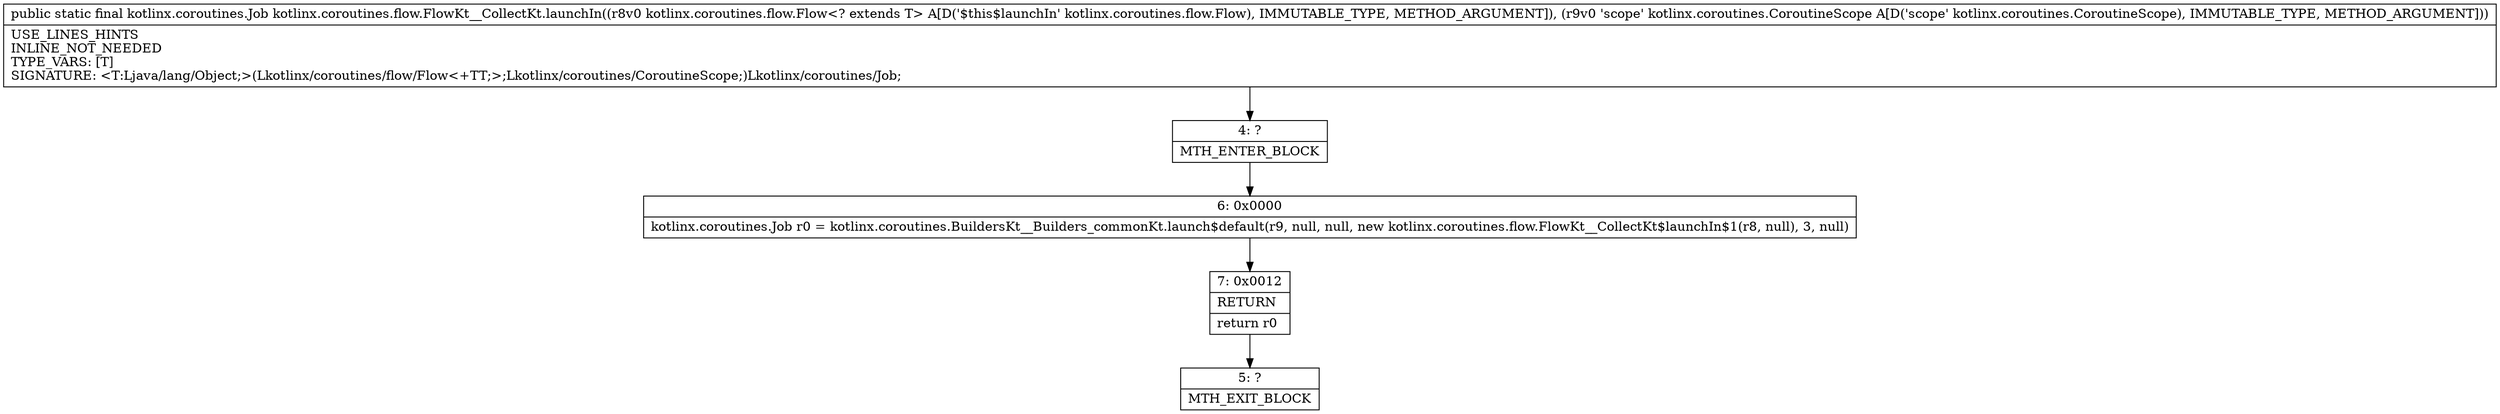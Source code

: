 digraph "CFG forkotlinx.coroutines.flow.FlowKt__CollectKt.launchIn(Lkotlinx\/coroutines\/flow\/Flow;Lkotlinx\/coroutines\/CoroutineScope;)Lkotlinx\/coroutines\/Job;" {
Node_4 [shape=record,label="{4\:\ ?|MTH_ENTER_BLOCK\l}"];
Node_6 [shape=record,label="{6\:\ 0x0000|kotlinx.coroutines.Job r0 = kotlinx.coroutines.BuildersKt__Builders_commonKt.launch$default(r9, null, null, new kotlinx.coroutines.flow.FlowKt__CollectKt$launchIn$1(r8, null), 3, null)\l}"];
Node_7 [shape=record,label="{7\:\ 0x0012|RETURN\l|return r0\l}"];
Node_5 [shape=record,label="{5\:\ ?|MTH_EXIT_BLOCK\l}"];
MethodNode[shape=record,label="{public static final kotlinx.coroutines.Job kotlinx.coroutines.flow.FlowKt__CollectKt.launchIn((r8v0 kotlinx.coroutines.flow.Flow\<? extends T\> A[D('$this$launchIn' kotlinx.coroutines.flow.Flow), IMMUTABLE_TYPE, METHOD_ARGUMENT]), (r9v0 'scope' kotlinx.coroutines.CoroutineScope A[D('scope' kotlinx.coroutines.CoroutineScope), IMMUTABLE_TYPE, METHOD_ARGUMENT]))  | USE_LINES_HINTS\lINLINE_NOT_NEEDED\lTYPE_VARS: [T]\lSIGNATURE: \<T:Ljava\/lang\/Object;\>(Lkotlinx\/coroutines\/flow\/Flow\<+TT;\>;Lkotlinx\/coroutines\/CoroutineScope;)Lkotlinx\/coroutines\/Job;\l}"];
MethodNode -> Node_4;Node_4 -> Node_6;
Node_6 -> Node_7;
Node_7 -> Node_5;
}

